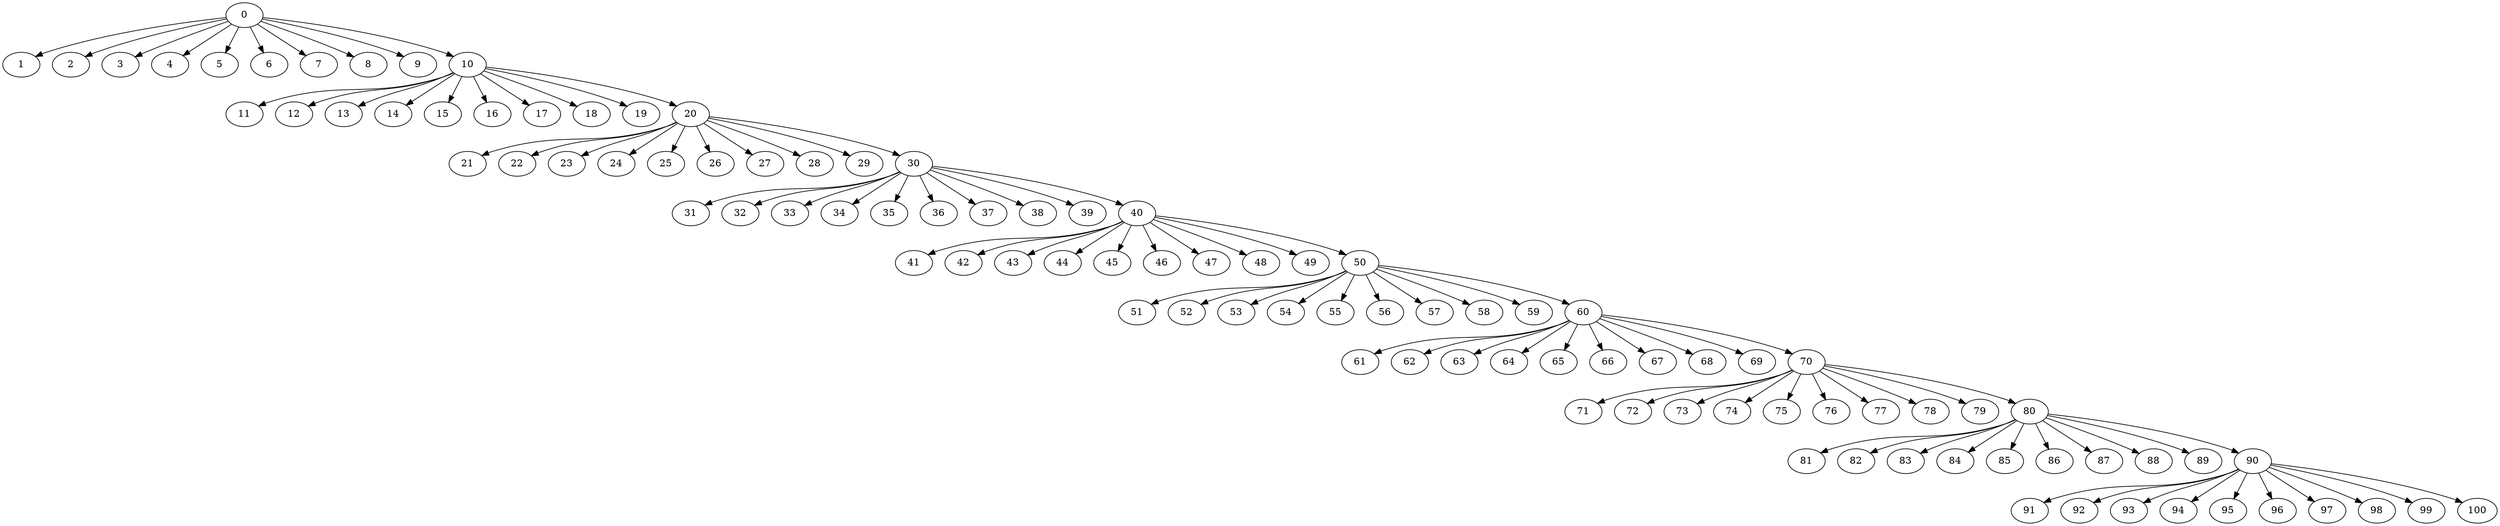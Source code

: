 digraph G {
0;
1;
2;
3;
4;
5;
6;
7;
8;
9;
10;
11;
12;
13;
14;
15;
16;
17;
18;
19;
20;
21;
22;
23;
24;
25;
26;
27;
28;
29;
30;
31;
32;
33;
34;
35;
36;
37;
38;
39;
40;
41;
42;
43;
44;
45;
46;
47;
48;
49;
50;
51;
52;
53;
54;
55;
56;
57;
58;
59;
60;
61;
62;
63;
64;
65;
66;
67;
68;
69;
70;
71;
72;
73;
74;
75;
76;
77;
78;
79;
80;
81;
82;
83;
84;
85;
86;
87;
88;
89;
90;
91;
92;
93;
94;
95;
96;
97;
98;
99;
100;
0->1 ;
0->2 ;
0->3 ;
0->4 ;
0->5 ;
0->6 ;
0->7 ;
0->8 ;
0->9 ;
0->10 ;
10->11 ;
10->12 ;
10->13 ;
10->14 ;
10->15 ;
10->16 ;
10->17 ;
10->18 ;
10->19 ;
10->20 ;
20->21 ;
20->22 ;
20->23 ;
20->24 ;
20->25 ;
20->26 ;
20->27 ;
20->28 ;
20->29 ;
20->30 ;
30->31 ;
30->32 ;
30->33 ;
30->34 ;
30->35 ;
30->36 ;
30->37 ;
30->38 ;
30->39 ;
30->40 ;
40->41 ;
40->42 ;
40->43 ;
40->44 ;
40->45 ;
40->46 ;
40->47 ;
40->48 ;
40->49 ;
40->50 ;
50->51 ;
50->52 ;
50->53 ;
50->54 ;
50->55 ;
50->56 ;
50->57 ;
50->58 ;
50->59 ;
50->60 ;
60->61 ;
60->62 ;
60->63 ;
60->64 ;
60->65 ;
60->66 ;
60->67 ;
60->68 ;
60->69 ;
60->70 ;
70->71 ;
70->72 ;
70->73 ;
70->74 ;
70->75 ;
70->76 ;
70->77 ;
70->78 ;
70->79 ;
70->80 ;
80->81 ;
80->82 ;
80->83 ;
80->84 ;
80->85 ;
80->86 ;
80->87 ;
80->88 ;
80->89 ;
80->90 ;
90->91 ;
90->92 ;
90->93 ;
90->94 ;
90->95 ;
90->96 ;
90->97 ;
90->98 ;
90->99 ;
90->100 ;
}
